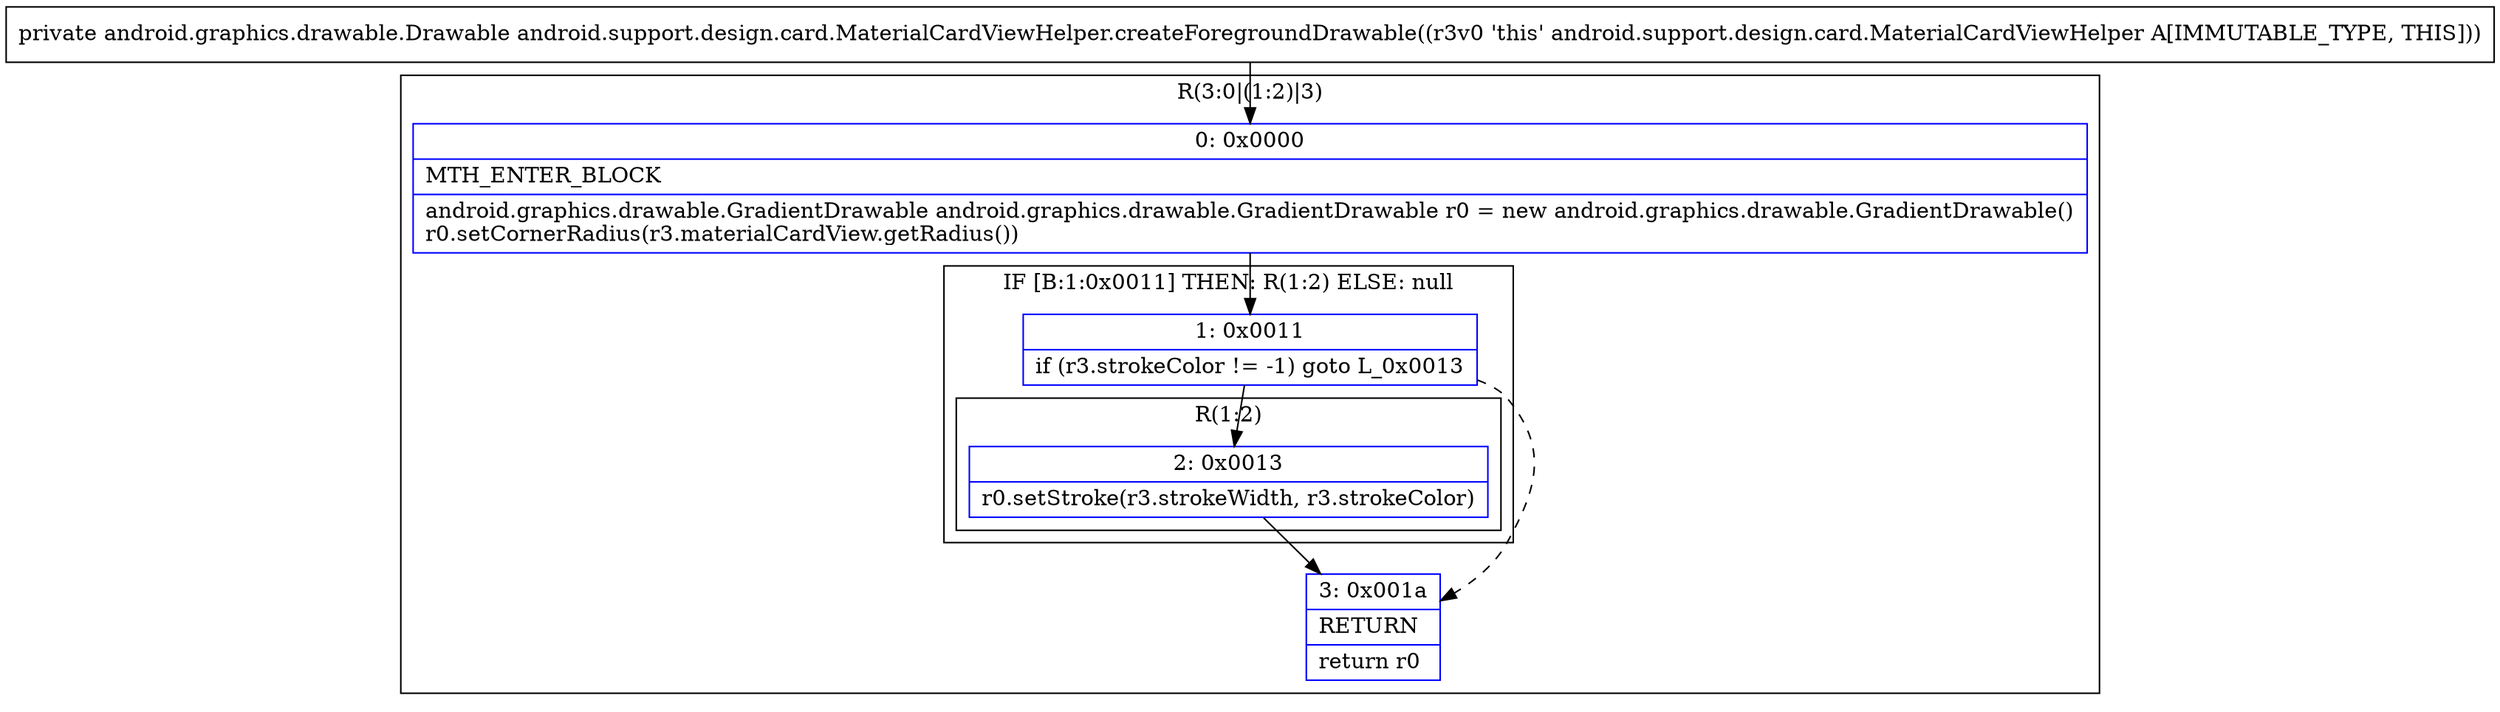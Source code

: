 digraph "CFG forandroid.support.design.card.MaterialCardViewHelper.createForegroundDrawable()Landroid\/graphics\/drawable\/Drawable;" {
subgraph cluster_Region_1609392365 {
label = "R(3:0|(1:2)|3)";
node [shape=record,color=blue];
Node_0 [shape=record,label="{0\:\ 0x0000|MTH_ENTER_BLOCK\l|android.graphics.drawable.GradientDrawable android.graphics.drawable.GradientDrawable r0 = new android.graphics.drawable.GradientDrawable()\lr0.setCornerRadius(r3.materialCardView.getRadius())\l}"];
subgraph cluster_IfRegion_1115780372 {
label = "IF [B:1:0x0011] THEN: R(1:2) ELSE: null";
node [shape=record,color=blue];
Node_1 [shape=record,label="{1\:\ 0x0011|if (r3.strokeColor != \-1) goto L_0x0013\l}"];
subgraph cluster_Region_239264853 {
label = "R(1:2)";
node [shape=record,color=blue];
Node_2 [shape=record,label="{2\:\ 0x0013|r0.setStroke(r3.strokeWidth, r3.strokeColor)\l}"];
}
}
Node_3 [shape=record,label="{3\:\ 0x001a|RETURN\l|return r0\l}"];
}
MethodNode[shape=record,label="{private android.graphics.drawable.Drawable android.support.design.card.MaterialCardViewHelper.createForegroundDrawable((r3v0 'this' android.support.design.card.MaterialCardViewHelper A[IMMUTABLE_TYPE, THIS])) }"];
MethodNode -> Node_0;
Node_0 -> Node_1;
Node_1 -> Node_2;
Node_1 -> Node_3[style=dashed];
Node_2 -> Node_3;
}

